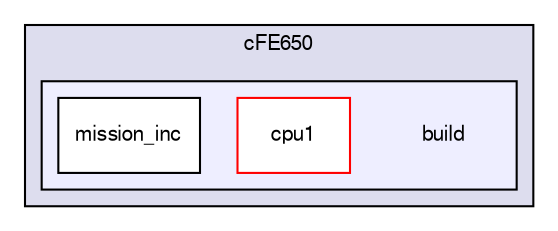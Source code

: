 digraph G {
  compound=true
  node [ fontsize="10", fontname="FreeSans"];
  edge [ labelfontsize="10", labelfontname="FreeSans"];
  subgraph clusterdir_92618ad86ada5fe3d1bb29cea9d6893a {
    graph [ bgcolor="#ddddee", pencolor="black", label="cFE650" fontname="FreeSans", fontsize="10", URL="dir_92618ad86ada5fe3d1bb29cea9d6893a.html"]
  subgraph clusterdir_f473c9662fcb97abdbb8f9248bfd3ea0 {
    graph [ bgcolor="#eeeeff", pencolor="black", label="" URL="dir_f473c9662fcb97abdbb8f9248bfd3ea0.html"];
    dir_f473c9662fcb97abdbb8f9248bfd3ea0 [shape=plaintext label="build"];
    dir_64dbcd1c3b53a6923a777e59188b2295 [shape=box label="cpu1" color="red" fillcolor="white" style="filled" URL="dir_64dbcd1c3b53a6923a777e59188b2295.html"];
    dir_8fe474c46955d59e5993ab1d108ad711 [shape=box label="mission_inc" color="black" fillcolor="white" style="filled" URL="dir_8fe474c46955d59e5993ab1d108ad711.html"];
  }
  }
}
